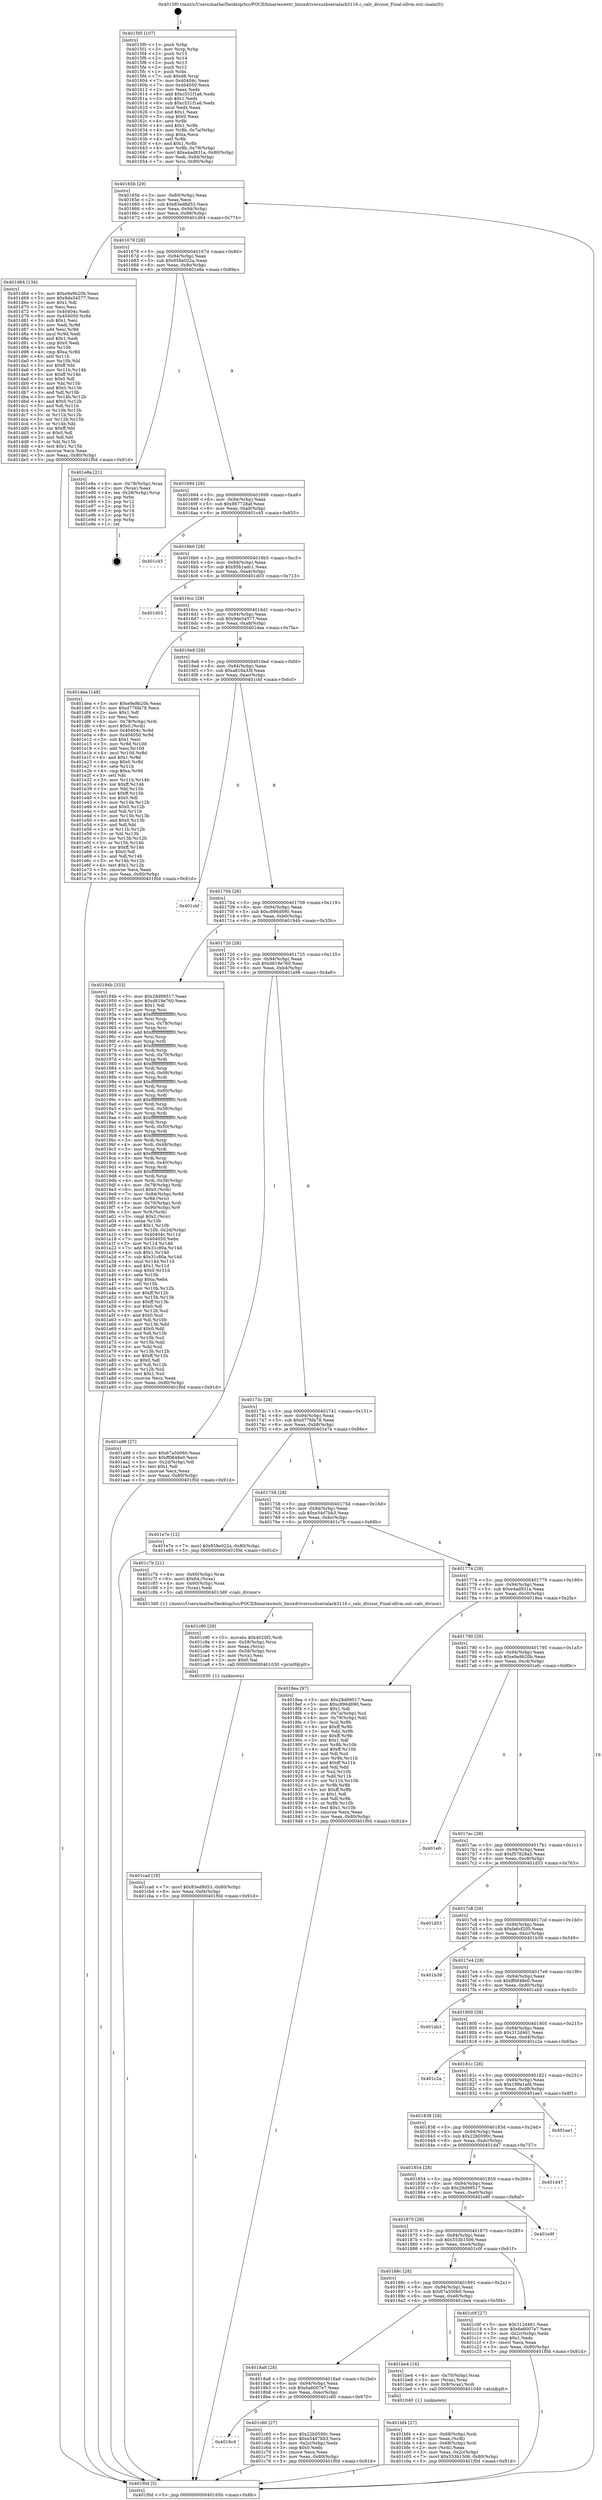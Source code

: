 digraph "0x4015f0" {
  label = "0x4015f0 (/mnt/c/Users/mathe/Desktop/tcc/POCII/binaries/extr_linuxdriversusbserialark3116.c_calc_divisor_Final-ollvm.out::main(0))"
  labelloc = "t"
  node[shape=record]

  Entry [label="",width=0.3,height=0.3,shape=circle,fillcolor=black,style=filled]
  "0x40165b" [label="{
     0x40165b [29]\l
     | [instrs]\l
     &nbsp;&nbsp;0x40165b \<+3\>: mov -0x80(%rbp),%eax\l
     &nbsp;&nbsp;0x40165e \<+2\>: mov %eax,%ecx\l
     &nbsp;&nbsp;0x401660 \<+6\>: sub $0x83ed8d53,%ecx\l
     &nbsp;&nbsp;0x401666 \<+6\>: mov %eax,-0x94(%rbp)\l
     &nbsp;&nbsp;0x40166c \<+6\>: mov %ecx,-0x98(%rbp)\l
     &nbsp;&nbsp;0x401672 \<+6\>: je 0000000000401d64 \<main+0x774\>\l
  }"]
  "0x401d64" [label="{
     0x401d64 [134]\l
     | [instrs]\l
     &nbsp;&nbsp;0x401d64 \<+5\>: mov $0xe9a9b20b,%eax\l
     &nbsp;&nbsp;0x401d69 \<+5\>: mov $0x9de54577,%ecx\l
     &nbsp;&nbsp;0x401d6e \<+2\>: mov $0x1,%dl\l
     &nbsp;&nbsp;0x401d70 \<+2\>: xor %esi,%esi\l
     &nbsp;&nbsp;0x401d72 \<+7\>: mov 0x40404c,%edi\l
     &nbsp;&nbsp;0x401d79 \<+8\>: mov 0x404050,%r8d\l
     &nbsp;&nbsp;0x401d81 \<+3\>: sub $0x1,%esi\l
     &nbsp;&nbsp;0x401d84 \<+3\>: mov %edi,%r9d\l
     &nbsp;&nbsp;0x401d87 \<+3\>: add %esi,%r9d\l
     &nbsp;&nbsp;0x401d8a \<+4\>: imul %r9d,%edi\l
     &nbsp;&nbsp;0x401d8e \<+3\>: and $0x1,%edi\l
     &nbsp;&nbsp;0x401d91 \<+3\>: cmp $0x0,%edi\l
     &nbsp;&nbsp;0x401d94 \<+4\>: sete %r10b\l
     &nbsp;&nbsp;0x401d98 \<+4\>: cmp $0xa,%r8d\l
     &nbsp;&nbsp;0x401d9c \<+4\>: setl %r11b\l
     &nbsp;&nbsp;0x401da0 \<+3\>: mov %r10b,%bl\l
     &nbsp;&nbsp;0x401da3 \<+3\>: xor $0xff,%bl\l
     &nbsp;&nbsp;0x401da6 \<+3\>: mov %r11b,%r14b\l
     &nbsp;&nbsp;0x401da9 \<+4\>: xor $0xff,%r14b\l
     &nbsp;&nbsp;0x401dad \<+3\>: xor $0x0,%dl\l
     &nbsp;&nbsp;0x401db0 \<+3\>: mov %bl,%r15b\l
     &nbsp;&nbsp;0x401db3 \<+4\>: and $0x0,%r15b\l
     &nbsp;&nbsp;0x401db7 \<+3\>: and %dl,%r10b\l
     &nbsp;&nbsp;0x401dba \<+3\>: mov %r14b,%r12b\l
     &nbsp;&nbsp;0x401dbd \<+4\>: and $0x0,%r12b\l
     &nbsp;&nbsp;0x401dc1 \<+3\>: and %dl,%r11b\l
     &nbsp;&nbsp;0x401dc4 \<+3\>: or %r10b,%r15b\l
     &nbsp;&nbsp;0x401dc7 \<+3\>: or %r11b,%r12b\l
     &nbsp;&nbsp;0x401dca \<+3\>: xor %r12b,%r15b\l
     &nbsp;&nbsp;0x401dcd \<+3\>: or %r14b,%bl\l
     &nbsp;&nbsp;0x401dd0 \<+3\>: xor $0xff,%bl\l
     &nbsp;&nbsp;0x401dd3 \<+3\>: or $0x0,%dl\l
     &nbsp;&nbsp;0x401dd6 \<+2\>: and %dl,%bl\l
     &nbsp;&nbsp;0x401dd8 \<+3\>: or %bl,%r15b\l
     &nbsp;&nbsp;0x401ddb \<+4\>: test $0x1,%r15b\l
     &nbsp;&nbsp;0x401ddf \<+3\>: cmovne %ecx,%eax\l
     &nbsp;&nbsp;0x401de2 \<+3\>: mov %eax,-0x80(%rbp)\l
     &nbsp;&nbsp;0x401de5 \<+5\>: jmp 0000000000401f0d \<main+0x91d\>\l
  }"]
  "0x401678" [label="{
     0x401678 [28]\l
     | [instrs]\l
     &nbsp;&nbsp;0x401678 \<+5\>: jmp 000000000040167d \<main+0x8d\>\l
     &nbsp;&nbsp;0x40167d \<+6\>: mov -0x94(%rbp),%eax\l
     &nbsp;&nbsp;0x401683 \<+5\>: sub $0x858e022a,%eax\l
     &nbsp;&nbsp;0x401688 \<+6\>: mov %eax,-0x9c(%rbp)\l
     &nbsp;&nbsp;0x40168e \<+6\>: je 0000000000401e8a \<main+0x89a\>\l
  }"]
  Exit [label="",width=0.3,height=0.3,shape=circle,fillcolor=black,style=filled,peripheries=2]
  "0x401e8a" [label="{
     0x401e8a [21]\l
     | [instrs]\l
     &nbsp;&nbsp;0x401e8a \<+4\>: mov -0x78(%rbp),%rax\l
     &nbsp;&nbsp;0x401e8e \<+2\>: mov (%rax),%eax\l
     &nbsp;&nbsp;0x401e90 \<+4\>: lea -0x28(%rbp),%rsp\l
     &nbsp;&nbsp;0x401e94 \<+1\>: pop %rbx\l
     &nbsp;&nbsp;0x401e95 \<+2\>: pop %r12\l
     &nbsp;&nbsp;0x401e97 \<+2\>: pop %r13\l
     &nbsp;&nbsp;0x401e99 \<+2\>: pop %r14\l
     &nbsp;&nbsp;0x401e9b \<+2\>: pop %r15\l
     &nbsp;&nbsp;0x401e9d \<+1\>: pop %rbp\l
     &nbsp;&nbsp;0x401e9e \<+1\>: ret\l
  }"]
  "0x401694" [label="{
     0x401694 [28]\l
     | [instrs]\l
     &nbsp;&nbsp;0x401694 \<+5\>: jmp 0000000000401699 \<main+0xa9\>\l
     &nbsp;&nbsp;0x401699 \<+6\>: mov -0x94(%rbp),%eax\l
     &nbsp;&nbsp;0x40169f \<+5\>: sub $0x867728af,%eax\l
     &nbsp;&nbsp;0x4016a4 \<+6\>: mov %eax,-0xa0(%rbp)\l
     &nbsp;&nbsp;0x4016aa \<+6\>: je 0000000000401c45 \<main+0x655\>\l
  }"]
  "0x401cad" [label="{
     0x401cad [18]\l
     | [instrs]\l
     &nbsp;&nbsp;0x401cad \<+7\>: movl $0x83ed8d53,-0x80(%rbp)\l
     &nbsp;&nbsp;0x401cb4 \<+6\>: mov %eax,-0xf4(%rbp)\l
     &nbsp;&nbsp;0x401cba \<+5\>: jmp 0000000000401f0d \<main+0x91d\>\l
  }"]
  "0x401c45" [label="{
     0x401c45\l
  }", style=dashed]
  "0x4016b0" [label="{
     0x4016b0 [28]\l
     | [instrs]\l
     &nbsp;&nbsp;0x4016b0 \<+5\>: jmp 00000000004016b5 \<main+0xc5\>\l
     &nbsp;&nbsp;0x4016b5 \<+6\>: mov -0x94(%rbp),%eax\l
     &nbsp;&nbsp;0x4016bb \<+5\>: sub $0x95b1adc1,%eax\l
     &nbsp;&nbsp;0x4016c0 \<+6\>: mov %eax,-0xa4(%rbp)\l
     &nbsp;&nbsp;0x4016c6 \<+6\>: je 0000000000401d03 \<main+0x713\>\l
  }"]
  "0x401c90" [label="{
     0x401c90 [29]\l
     | [instrs]\l
     &nbsp;&nbsp;0x401c90 \<+10\>: movabs $0x4020f2,%rdi\l
     &nbsp;&nbsp;0x401c9a \<+4\>: mov -0x58(%rbp),%rcx\l
     &nbsp;&nbsp;0x401c9e \<+2\>: mov %eax,(%rcx)\l
     &nbsp;&nbsp;0x401ca0 \<+4\>: mov -0x58(%rbp),%rcx\l
     &nbsp;&nbsp;0x401ca4 \<+2\>: mov (%rcx),%esi\l
     &nbsp;&nbsp;0x401ca6 \<+2\>: mov $0x0,%al\l
     &nbsp;&nbsp;0x401ca8 \<+5\>: call 0000000000401030 \<printf@plt\>\l
     | [calls]\l
     &nbsp;&nbsp;0x401030 \{1\} (unknown)\l
  }"]
  "0x401d03" [label="{
     0x401d03\l
  }", style=dashed]
  "0x4016cc" [label="{
     0x4016cc [28]\l
     | [instrs]\l
     &nbsp;&nbsp;0x4016cc \<+5\>: jmp 00000000004016d1 \<main+0xe1\>\l
     &nbsp;&nbsp;0x4016d1 \<+6\>: mov -0x94(%rbp),%eax\l
     &nbsp;&nbsp;0x4016d7 \<+5\>: sub $0x9de54577,%eax\l
     &nbsp;&nbsp;0x4016dc \<+6\>: mov %eax,-0xa8(%rbp)\l
     &nbsp;&nbsp;0x4016e2 \<+6\>: je 0000000000401dea \<main+0x7fa\>\l
  }"]
  "0x4018c4" [label="{
     0x4018c4\l
  }", style=dashed]
  "0x401dea" [label="{
     0x401dea [148]\l
     | [instrs]\l
     &nbsp;&nbsp;0x401dea \<+5\>: mov $0xe9a9b20b,%eax\l
     &nbsp;&nbsp;0x401def \<+5\>: mov $0xd776fa78,%ecx\l
     &nbsp;&nbsp;0x401df4 \<+2\>: mov $0x1,%dl\l
     &nbsp;&nbsp;0x401df6 \<+2\>: xor %esi,%esi\l
     &nbsp;&nbsp;0x401df8 \<+4\>: mov -0x78(%rbp),%rdi\l
     &nbsp;&nbsp;0x401dfc \<+6\>: movl $0x0,(%rdi)\l
     &nbsp;&nbsp;0x401e02 \<+8\>: mov 0x40404c,%r8d\l
     &nbsp;&nbsp;0x401e0a \<+8\>: mov 0x404050,%r9d\l
     &nbsp;&nbsp;0x401e12 \<+3\>: sub $0x1,%esi\l
     &nbsp;&nbsp;0x401e15 \<+3\>: mov %r8d,%r10d\l
     &nbsp;&nbsp;0x401e18 \<+3\>: add %esi,%r10d\l
     &nbsp;&nbsp;0x401e1b \<+4\>: imul %r10d,%r8d\l
     &nbsp;&nbsp;0x401e1f \<+4\>: and $0x1,%r8d\l
     &nbsp;&nbsp;0x401e23 \<+4\>: cmp $0x0,%r8d\l
     &nbsp;&nbsp;0x401e27 \<+4\>: sete %r11b\l
     &nbsp;&nbsp;0x401e2b \<+4\>: cmp $0xa,%r9d\l
     &nbsp;&nbsp;0x401e2f \<+3\>: setl %bl\l
     &nbsp;&nbsp;0x401e32 \<+3\>: mov %r11b,%r14b\l
     &nbsp;&nbsp;0x401e35 \<+4\>: xor $0xff,%r14b\l
     &nbsp;&nbsp;0x401e39 \<+3\>: mov %bl,%r15b\l
     &nbsp;&nbsp;0x401e3c \<+4\>: xor $0xff,%r15b\l
     &nbsp;&nbsp;0x401e40 \<+3\>: xor $0x0,%dl\l
     &nbsp;&nbsp;0x401e43 \<+3\>: mov %r14b,%r12b\l
     &nbsp;&nbsp;0x401e46 \<+4\>: and $0x0,%r12b\l
     &nbsp;&nbsp;0x401e4a \<+3\>: and %dl,%r11b\l
     &nbsp;&nbsp;0x401e4d \<+3\>: mov %r15b,%r13b\l
     &nbsp;&nbsp;0x401e50 \<+4\>: and $0x0,%r13b\l
     &nbsp;&nbsp;0x401e54 \<+2\>: and %dl,%bl\l
     &nbsp;&nbsp;0x401e56 \<+3\>: or %r11b,%r12b\l
     &nbsp;&nbsp;0x401e59 \<+3\>: or %bl,%r13b\l
     &nbsp;&nbsp;0x401e5c \<+3\>: xor %r13b,%r12b\l
     &nbsp;&nbsp;0x401e5f \<+3\>: or %r15b,%r14b\l
     &nbsp;&nbsp;0x401e62 \<+4\>: xor $0xff,%r14b\l
     &nbsp;&nbsp;0x401e66 \<+3\>: or $0x0,%dl\l
     &nbsp;&nbsp;0x401e69 \<+3\>: and %dl,%r14b\l
     &nbsp;&nbsp;0x401e6c \<+3\>: or %r14b,%r12b\l
     &nbsp;&nbsp;0x401e6f \<+4\>: test $0x1,%r12b\l
     &nbsp;&nbsp;0x401e73 \<+3\>: cmovne %ecx,%eax\l
     &nbsp;&nbsp;0x401e76 \<+3\>: mov %eax,-0x80(%rbp)\l
     &nbsp;&nbsp;0x401e79 \<+5\>: jmp 0000000000401f0d \<main+0x91d\>\l
  }"]
  "0x4016e8" [label="{
     0x4016e8 [28]\l
     | [instrs]\l
     &nbsp;&nbsp;0x4016e8 \<+5\>: jmp 00000000004016ed \<main+0xfd\>\l
     &nbsp;&nbsp;0x4016ed \<+6\>: mov -0x94(%rbp),%eax\l
     &nbsp;&nbsp;0x4016f3 \<+5\>: sub $0xa816a33f,%eax\l
     &nbsp;&nbsp;0x4016f8 \<+6\>: mov %eax,-0xac(%rbp)\l
     &nbsp;&nbsp;0x4016fe \<+6\>: je 0000000000401cbf \<main+0x6cf\>\l
  }"]
  "0x401c60" [label="{
     0x401c60 [27]\l
     | [instrs]\l
     &nbsp;&nbsp;0x401c60 \<+5\>: mov $0x22b0590c,%eax\l
     &nbsp;&nbsp;0x401c65 \<+5\>: mov $0xe34d7bb3,%ecx\l
     &nbsp;&nbsp;0x401c6a \<+3\>: mov -0x2c(%rbp),%edx\l
     &nbsp;&nbsp;0x401c6d \<+3\>: cmp $0x0,%edx\l
     &nbsp;&nbsp;0x401c70 \<+3\>: cmove %ecx,%eax\l
     &nbsp;&nbsp;0x401c73 \<+3\>: mov %eax,-0x80(%rbp)\l
     &nbsp;&nbsp;0x401c76 \<+5\>: jmp 0000000000401f0d \<main+0x91d\>\l
  }"]
  "0x401cbf" [label="{
     0x401cbf\l
  }", style=dashed]
  "0x401704" [label="{
     0x401704 [28]\l
     | [instrs]\l
     &nbsp;&nbsp;0x401704 \<+5\>: jmp 0000000000401709 \<main+0x119\>\l
     &nbsp;&nbsp;0x401709 \<+6\>: mov -0x94(%rbp),%eax\l
     &nbsp;&nbsp;0x40170f \<+5\>: sub $0xc896d890,%eax\l
     &nbsp;&nbsp;0x401714 \<+6\>: mov %eax,-0xb0(%rbp)\l
     &nbsp;&nbsp;0x40171a \<+6\>: je 000000000040194b \<main+0x35b\>\l
  }"]
  "0x401bf4" [label="{
     0x401bf4 [27]\l
     | [instrs]\l
     &nbsp;&nbsp;0x401bf4 \<+4\>: mov -0x68(%rbp),%rdi\l
     &nbsp;&nbsp;0x401bf8 \<+2\>: mov %eax,(%rdi)\l
     &nbsp;&nbsp;0x401bfa \<+4\>: mov -0x68(%rbp),%rdi\l
     &nbsp;&nbsp;0x401bfe \<+2\>: mov (%rdi),%eax\l
     &nbsp;&nbsp;0x401c00 \<+3\>: mov %eax,-0x2c(%rbp)\l
     &nbsp;&nbsp;0x401c03 \<+7\>: movl $0x553b1506,-0x80(%rbp)\l
     &nbsp;&nbsp;0x401c0a \<+5\>: jmp 0000000000401f0d \<main+0x91d\>\l
  }"]
  "0x40194b" [label="{
     0x40194b [333]\l
     | [instrs]\l
     &nbsp;&nbsp;0x40194b \<+5\>: mov $0x28d99517,%eax\l
     &nbsp;&nbsp;0x401950 \<+5\>: mov $0xd619e760,%ecx\l
     &nbsp;&nbsp;0x401955 \<+2\>: mov $0x1,%dl\l
     &nbsp;&nbsp;0x401957 \<+3\>: mov %rsp,%rsi\l
     &nbsp;&nbsp;0x40195a \<+4\>: add $0xfffffffffffffff0,%rsi\l
     &nbsp;&nbsp;0x40195e \<+3\>: mov %rsi,%rsp\l
     &nbsp;&nbsp;0x401961 \<+4\>: mov %rsi,-0x78(%rbp)\l
     &nbsp;&nbsp;0x401965 \<+3\>: mov %rsp,%rsi\l
     &nbsp;&nbsp;0x401968 \<+4\>: add $0xfffffffffffffff0,%rsi\l
     &nbsp;&nbsp;0x40196c \<+3\>: mov %rsi,%rsp\l
     &nbsp;&nbsp;0x40196f \<+3\>: mov %rsp,%rdi\l
     &nbsp;&nbsp;0x401972 \<+4\>: add $0xfffffffffffffff0,%rdi\l
     &nbsp;&nbsp;0x401976 \<+3\>: mov %rdi,%rsp\l
     &nbsp;&nbsp;0x401979 \<+4\>: mov %rdi,-0x70(%rbp)\l
     &nbsp;&nbsp;0x40197d \<+3\>: mov %rsp,%rdi\l
     &nbsp;&nbsp;0x401980 \<+4\>: add $0xfffffffffffffff0,%rdi\l
     &nbsp;&nbsp;0x401984 \<+3\>: mov %rdi,%rsp\l
     &nbsp;&nbsp;0x401987 \<+4\>: mov %rdi,-0x68(%rbp)\l
     &nbsp;&nbsp;0x40198b \<+3\>: mov %rsp,%rdi\l
     &nbsp;&nbsp;0x40198e \<+4\>: add $0xfffffffffffffff0,%rdi\l
     &nbsp;&nbsp;0x401992 \<+3\>: mov %rdi,%rsp\l
     &nbsp;&nbsp;0x401995 \<+4\>: mov %rdi,-0x60(%rbp)\l
     &nbsp;&nbsp;0x401999 \<+3\>: mov %rsp,%rdi\l
     &nbsp;&nbsp;0x40199c \<+4\>: add $0xfffffffffffffff0,%rdi\l
     &nbsp;&nbsp;0x4019a0 \<+3\>: mov %rdi,%rsp\l
     &nbsp;&nbsp;0x4019a3 \<+4\>: mov %rdi,-0x58(%rbp)\l
     &nbsp;&nbsp;0x4019a7 \<+3\>: mov %rsp,%rdi\l
     &nbsp;&nbsp;0x4019aa \<+4\>: add $0xfffffffffffffff0,%rdi\l
     &nbsp;&nbsp;0x4019ae \<+3\>: mov %rdi,%rsp\l
     &nbsp;&nbsp;0x4019b1 \<+4\>: mov %rdi,-0x50(%rbp)\l
     &nbsp;&nbsp;0x4019b5 \<+3\>: mov %rsp,%rdi\l
     &nbsp;&nbsp;0x4019b8 \<+4\>: add $0xfffffffffffffff0,%rdi\l
     &nbsp;&nbsp;0x4019bc \<+3\>: mov %rdi,%rsp\l
     &nbsp;&nbsp;0x4019bf \<+4\>: mov %rdi,-0x48(%rbp)\l
     &nbsp;&nbsp;0x4019c3 \<+3\>: mov %rsp,%rdi\l
     &nbsp;&nbsp;0x4019c6 \<+4\>: add $0xfffffffffffffff0,%rdi\l
     &nbsp;&nbsp;0x4019ca \<+3\>: mov %rdi,%rsp\l
     &nbsp;&nbsp;0x4019cd \<+4\>: mov %rdi,-0x40(%rbp)\l
     &nbsp;&nbsp;0x4019d1 \<+3\>: mov %rsp,%rdi\l
     &nbsp;&nbsp;0x4019d4 \<+4\>: add $0xfffffffffffffff0,%rdi\l
     &nbsp;&nbsp;0x4019d8 \<+3\>: mov %rdi,%rsp\l
     &nbsp;&nbsp;0x4019db \<+4\>: mov %rdi,-0x38(%rbp)\l
     &nbsp;&nbsp;0x4019df \<+4\>: mov -0x78(%rbp),%rdi\l
     &nbsp;&nbsp;0x4019e3 \<+6\>: movl $0x0,(%rdi)\l
     &nbsp;&nbsp;0x4019e9 \<+7\>: mov -0x84(%rbp),%r8d\l
     &nbsp;&nbsp;0x4019f0 \<+3\>: mov %r8d,(%rsi)\l
     &nbsp;&nbsp;0x4019f3 \<+4\>: mov -0x70(%rbp),%rdi\l
     &nbsp;&nbsp;0x4019f7 \<+7\>: mov -0x90(%rbp),%r9\l
     &nbsp;&nbsp;0x4019fe \<+3\>: mov %r9,(%rdi)\l
     &nbsp;&nbsp;0x401a01 \<+3\>: cmpl $0x2,(%rsi)\l
     &nbsp;&nbsp;0x401a04 \<+4\>: setne %r10b\l
     &nbsp;&nbsp;0x401a08 \<+4\>: and $0x1,%r10b\l
     &nbsp;&nbsp;0x401a0c \<+4\>: mov %r10b,-0x2d(%rbp)\l
     &nbsp;&nbsp;0x401a10 \<+8\>: mov 0x40404c,%r11d\l
     &nbsp;&nbsp;0x401a18 \<+7\>: mov 0x404050,%ebx\l
     &nbsp;&nbsp;0x401a1f \<+3\>: mov %r11d,%r14d\l
     &nbsp;&nbsp;0x401a22 \<+7\>: add $0x31c80a,%r14d\l
     &nbsp;&nbsp;0x401a29 \<+4\>: sub $0x1,%r14d\l
     &nbsp;&nbsp;0x401a2d \<+7\>: sub $0x31c80a,%r14d\l
     &nbsp;&nbsp;0x401a34 \<+4\>: imul %r14d,%r11d\l
     &nbsp;&nbsp;0x401a38 \<+4\>: and $0x1,%r11d\l
     &nbsp;&nbsp;0x401a3c \<+4\>: cmp $0x0,%r11d\l
     &nbsp;&nbsp;0x401a40 \<+4\>: sete %r10b\l
     &nbsp;&nbsp;0x401a44 \<+3\>: cmp $0xa,%ebx\l
     &nbsp;&nbsp;0x401a47 \<+4\>: setl %r15b\l
     &nbsp;&nbsp;0x401a4b \<+3\>: mov %r10b,%r12b\l
     &nbsp;&nbsp;0x401a4e \<+4\>: xor $0xff,%r12b\l
     &nbsp;&nbsp;0x401a52 \<+3\>: mov %r15b,%r13b\l
     &nbsp;&nbsp;0x401a55 \<+4\>: xor $0xff,%r13b\l
     &nbsp;&nbsp;0x401a59 \<+3\>: xor $0x0,%dl\l
     &nbsp;&nbsp;0x401a5c \<+3\>: mov %r12b,%sil\l
     &nbsp;&nbsp;0x401a5f \<+4\>: and $0x0,%sil\l
     &nbsp;&nbsp;0x401a63 \<+3\>: and %dl,%r10b\l
     &nbsp;&nbsp;0x401a66 \<+3\>: mov %r13b,%dil\l
     &nbsp;&nbsp;0x401a69 \<+4\>: and $0x0,%dil\l
     &nbsp;&nbsp;0x401a6d \<+3\>: and %dl,%r15b\l
     &nbsp;&nbsp;0x401a70 \<+3\>: or %r10b,%sil\l
     &nbsp;&nbsp;0x401a73 \<+3\>: or %r15b,%dil\l
     &nbsp;&nbsp;0x401a76 \<+3\>: xor %dil,%sil\l
     &nbsp;&nbsp;0x401a79 \<+3\>: or %r13b,%r12b\l
     &nbsp;&nbsp;0x401a7c \<+4\>: xor $0xff,%r12b\l
     &nbsp;&nbsp;0x401a80 \<+3\>: or $0x0,%dl\l
     &nbsp;&nbsp;0x401a83 \<+3\>: and %dl,%r12b\l
     &nbsp;&nbsp;0x401a86 \<+3\>: or %r12b,%sil\l
     &nbsp;&nbsp;0x401a89 \<+4\>: test $0x1,%sil\l
     &nbsp;&nbsp;0x401a8d \<+3\>: cmovne %ecx,%eax\l
     &nbsp;&nbsp;0x401a90 \<+3\>: mov %eax,-0x80(%rbp)\l
     &nbsp;&nbsp;0x401a93 \<+5\>: jmp 0000000000401f0d \<main+0x91d\>\l
  }"]
  "0x401720" [label="{
     0x401720 [28]\l
     | [instrs]\l
     &nbsp;&nbsp;0x401720 \<+5\>: jmp 0000000000401725 \<main+0x135\>\l
     &nbsp;&nbsp;0x401725 \<+6\>: mov -0x94(%rbp),%eax\l
     &nbsp;&nbsp;0x40172b \<+5\>: sub $0xd619e760,%eax\l
     &nbsp;&nbsp;0x401730 \<+6\>: mov %eax,-0xb4(%rbp)\l
     &nbsp;&nbsp;0x401736 \<+6\>: je 0000000000401a98 \<main+0x4a8\>\l
  }"]
  "0x4018a8" [label="{
     0x4018a8 [28]\l
     | [instrs]\l
     &nbsp;&nbsp;0x4018a8 \<+5\>: jmp 00000000004018ad \<main+0x2bd\>\l
     &nbsp;&nbsp;0x4018ad \<+6\>: mov -0x94(%rbp),%eax\l
     &nbsp;&nbsp;0x4018b3 \<+5\>: sub $0x6a6007e7,%eax\l
     &nbsp;&nbsp;0x4018b8 \<+6\>: mov %eax,-0xec(%rbp)\l
     &nbsp;&nbsp;0x4018be \<+6\>: je 0000000000401c60 \<main+0x670\>\l
  }"]
  "0x401a98" [label="{
     0x401a98 [27]\l
     | [instrs]\l
     &nbsp;&nbsp;0x401a98 \<+5\>: mov $0x67a50060,%eax\l
     &nbsp;&nbsp;0x401a9d \<+5\>: mov $0xff0648e0,%ecx\l
     &nbsp;&nbsp;0x401aa2 \<+3\>: mov -0x2d(%rbp),%dl\l
     &nbsp;&nbsp;0x401aa5 \<+3\>: test $0x1,%dl\l
     &nbsp;&nbsp;0x401aa8 \<+3\>: cmovne %ecx,%eax\l
     &nbsp;&nbsp;0x401aab \<+3\>: mov %eax,-0x80(%rbp)\l
     &nbsp;&nbsp;0x401aae \<+5\>: jmp 0000000000401f0d \<main+0x91d\>\l
  }"]
  "0x40173c" [label="{
     0x40173c [28]\l
     | [instrs]\l
     &nbsp;&nbsp;0x40173c \<+5\>: jmp 0000000000401741 \<main+0x151\>\l
     &nbsp;&nbsp;0x401741 \<+6\>: mov -0x94(%rbp),%eax\l
     &nbsp;&nbsp;0x401747 \<+5\>: sub $0xd776fa78,%eax\l
     &nbsp;&nbsp;0x40174c \<+6\>: mov %eax,-0xb8(%rbp)\l
     &nbsp;&nbsp;0x401752 \<+6\>: je 0000000000401e7e \<main+0x88e\>\l
  }"]
  "0x401be4" [label="{
     0x401be4 [16]\l
     | [instrs]\l
     &nbsp;&nbsp;0x401be4 \<+4\>: mov -0x70(%rbp),%rax\l
     &nbsp;&nbsp;0x401be8 \<+3\>: mov (%rax),%rax\l
     &nbsp;&nbsp;0x401beb \<+4\>: mov 0x8(%rax),%rdi\l
     &nbsp;&nbsp;0x401bef \<+5\>: call 0000000000401040 \<atoi@plt\>\l
     | [calls]\l
     &nbsp;&nbsp;0x401040 \{1\} (unknown)\l
  }"]
  "0x401e7e" [label="{
     0x401e7e [12]\l
     | [instrs]\l
     &nbsp;&nbsp;0x401e7e \<+7\>: movl $0x858e022a,-0x80(%rbp)\l
     &nbsp;&nbsp;0x401e85 \<+5\>: jmp 0000000000401f0d \<main+0x91d\>\l
  }"]
  "0x401758" [label="{
     0x401758 [28]\l
     | [instrs]\l
     &nbsp;&nbsp;0x401758 \<+5\>: jmp 000000000040175d \<main+0x16d\>\l
     &nbsp;&nbsp;0x40175d \<+6\>: mov -0x94(%rbp),%eax\l
     &nbsp;&nbsp;0x401763 \<+5\>: sub $0xe34d7bb3,%eax\l
     &nbsp;&nbsp;0x401768 \<+6\>: mov %eax,-0xbc(%rbp)\l
     &nbsp;&nbsp;0x40176e \<+6\>: je 0000000000401c7b \<main+0x68b\>\l
  }"]
  "0x40188c" [label="{
     0x40188c [28]\l
     | [instrs]\l
     &nbsp;&nbsp;0x40188c \<+5\>: jmp 0000000000401891 \<main+0x2a1\>\l
     &nbsp;&nbsp;0x401891 \<+6\>: mov -0x94(%rbp),%eax\l
     &nbsp;&nbsp;0x401897 \<+5\>: sub $0x67a50060,%eax\l
     &nbsp;&nbsp;0x40189c \<+6\>: mov %eax,-0xe8(%rbp)\l
     &nbsp;&nbsp;0x4018a2 \<+6\>: je 0000000000401be4 \<main+0x5f4\>\l
  }"]
  "0x401c7b" [label="{
     0x401c7b [21]\l
     | [instrs]\l
     &nbsp;&nbsp;0x401c7b \<+4\>: mov -0x60(%rbp),%rax\l
     &nbsp;&nbsp;0x401c7f \<+6\>: movl $0x64,(%rax)\l
     &nbsp;&nbsp;0x401c85 \<+4\>: mov -0x60(%rbp),%rax\l
     &nbsp;&nbsp;0x401c89 \<+2\>: mov (%rax),%edi\l
     &nbsp;&nbsp;0x401c8b \<+5\>: call 00000000004013d0 \<calc_divisor\>\l
     | [calls]\l
     &nbsp;&nbsp;0x4013d0 \{1\} (/mnt/c/Users/mathe/Desktop/tcc/POCII/binaries/extr_linuxdriversusbserialark3116.c_calc_divisor_Final-ollvm.out::calc_divisor)\l
  }"]
  "0x401774" [label="{
     0x401774 [28]\l
     | [instrs]\l
     &nbsp;&nbsp;0x401774 \<+5\>: jmp 0000000000401779 \<main+0x189\>\l
     &nbsp;&nbsp;0x401779 \<+6\>: mov -0x94(%rbp),%eax\l
     &nbsp;&nbsp;0x40177f \<+5\>: sub $0xe4ad931a,%eax\l
     &nbsp;&nbsp;0x401784 \<+6\>: mov %eax,-0xc0(%rbp)\l
     &nbsp;&nbsp;0x40178a \<+6\>: je 00000000004018ea \<main+0x2fa\>\l
  }"]
  "0x401c0f" [label="{
     0x401c0f [27]\l
     | [instrs]\l
     &nbsp;&nbsp;0x401c0f \<+5\>: mov $0x312d461,%eax\l
     &nbsp;&nbsp;0x401c14 \<+5\>: mov $0x6a6007e7,%ecx\l
     &nbsp;&nbsp;0x401c19 \<+3\>: mov -0x2c(%rbp),%edx\l
     &nbsp;&nbsp;0x401c1c \<+3\>: cmp $0x1,%edx\l
     &nbsp;&nbsp;0x401c1f \<+3\>: cmovl %ecx,%eax\l
     &nbsp;&nbsp;0x401c22 \<+3\>: mov %eax,-0x80(%rbp)\l
     &nbsp;&nbsp;0x401c25 \<+5\>: jmp 0000000000401f0d \<main+0x91d\>\l
  }"]
  "0x4018ea" [label="{
     0x4018ea [97]\l
     | [instrs]\l
     &nbsp;&nbsp;0x4018ea \<+5\>: mov $0x28d99517,%eax\l
     &nbsp;&nbsp;0x4018ef \<+5\>: mov $0xc896d890,%ecx\l
     &nbsp;&nbsp;0x4018f4 \<+2\>: mov $0x1,%dl\l
     &nbsp;&nbsp;0x4018f6 \<+4\>: mov -0x7a(%rbp),%sil\l
     &nbsp;&nbsp;0x4018fa \<+4\>: mov -0x79(%rbp),%dil\l
     &nbsp;&nbsp;0x4018fe \<+3\>: mov %sil,%r8b\l
     &nbsp;&nbsp;0x401901 \<+4\>: xor $0xff,%r8b\l
     &nbsp;&nbsp;0x401905 \<+3\>: mov %dil,%r9b\l
     &nbsp;&nbsp;0x401908 \<+4\>: xor $0xff,%r9b\l
     &nbsp;&nbsp;0x40190c \<+3\>: xor $0x1,%dl\l
     &nbsp;&nbsp;0x40190f \<+3\>: mov %r8b,%r10b\l
     &nbsp;&nbsp;0x401912 \<+4\>: and $0xff,%r10b\l
     &nbsp;&nbsp;0x401916 \<+3\>: and %dl,%sil\l
     &nbsp;&nbsp;0x401919 \<+3\>: mov %r9b,%r11b\l
     &nbsp;&nbsp;0x40191c \<+4\>: and $0xff,%r11b\l
     &nbsp;&nbsp;0x401920 \<+3\>: and %dl,%dil\l
     &nbsp;&nbsp;0x401923 \<+3\>: or %sil,%r10b\l
     &nbsp;&nbsp;0x401926 \<+3\>: or %dil,%r11b\l
     &nbsp;&nbsp;0x401929 \<+3\>: xor %r11b,%r10b\l
     &nbsp;&nbsp;0x40192c \<+3\>: or %r9b,%r8b\l
     &nbsp;&nbsp;0x40192f \<+4\>: xor $0xff,%r8b\l
     &nbsp;&nbsp;0x401933 \<+3\>: or $0x1,%dl\l
     &nbsp;&nbsp;0x401936 \<+3\>: and %dl,%r8b\l
     &nbsp;&nbsp;0x401939 \<+3\>: or %r8b,%r10b\l
     &nbsp;&nbsp;0x40193c \<+4\>: test $0x1,%r10b\l
     &nbsp;&nbsp;0x401940 \<+3\>: cmovne %ecx,%eax\l
     &nbsp;&nbsp;0x401943 \<+3\>: mov %eax,-0x80(%rbp)\l
     &nbsp;&nbsp;0x401946 \<+5\>: jmp 0000000000401f0d \<main+0x91d\>\l
  }"]
  "0x401790" [label="{
     0x401790 [28]\l
     | [instrs]\l
     &nbsp;&nbsp;0x401790 \<+5\>: jmp 0000000000401795 \<main+0x1a5\>\l
     &nbsp;&nbsp;0x401795 \<+6\>: mov -0x94(%rbp),%eax\l
     &nbsp;&nbsp;0x40179b \<+5\>: sub $0xe9a9b20b,%eax\l
     &nbsp;&nbsp;0x4017a0 \<+6\>: mov %eax,-0xc4(%rbp)\l
     &nbsp;&nbsp;0x4017a6 \<+6\>: je 0000000000401efc \<main+0x90c\>\l
  }"]
  "0x401f0d" [label="{
     0x401f0d [5]\l
     | [instrs]\l
     &nbsp;&nbsp;0x401f0d \<+5\>: jmp 000000000040165b \<main+0x6b\>\l
  }"]
  "0x4015f0" [label="{
     0x4015f0 [107]\l
     | [instrs]\l
     &nbsp;&nbsp;0x4015f0 \<+1\>: push %rbp\l
     &nbsp;&nbsp;0x4015f1 \<+3\>: mov %rsp,%rbp\l
     &nbsp;&nbsp;0x4015f4 \<+2\>: push %r15\l
     &nbsp;&nbsp;0x4015f6 \<+2\>: push %r14\l
     &nbsp;&nbsp;0x4015f8 \<+2\>: push %r13\l
     &nbsp;&nbsp;0x4015fa \<+2\>: push %r12\l
     &nbsp;&nbsp;0x4015fc \<+1\>: push %rbx\l
     &nbsp;&nbsp;0x4015fd \<+7\>: sub $0xd8,%rsp\l
     &nbsp;&nbsp;0x401604 \<+7\>: mov 0x40404c,%eax\l
     &nbsp;&nbsp;0x40160b \<+7\>: mov 0x404050,%ecx\l
     &nbsp;&nbsp;0x401612 \<+2\>: mov %eax,%edx\l
     &nbsp;&nbsp;0x401614 \<+6\>: add $0xc531f1a6,%edx\l
     &nbsp;&nbsp;0x40161a \<+3\>: sub $0x1,%edx\l
     &nbsp;&nbsp;0x40161d \<+6\>: sub $0xc531f1a6,%edx\l
     &nbsp;&nbsp;0x401623 \<+3\>: imul %edx,%eax\l
     &nbsp;&nbsp;0x401626 \<+3\>: and $0x1,%eax\l
     &nbsp;&nbsp;0x401629 \<+3\>: cmp $0x0,%eax\l
     &nbsp;&nbsp;0x40162c \<+4\>: sete %r8b\l
     &nbsp;&nbsp;0x401630 \<+4\>: and $0x1,%r8b\l
     &nbsp;&nbsp;0x401634 \<+4\>: mov %r8b,-0x7a(%rbp)\l
     &nbsp;&nbsp;0x401638 \<+3\>: cmp $0xa,%ecx\l
     &nbsp;&nbsp;0x40163b \<+4\>: setl %r8b\l
     &nbsp;&nbsp;0x40163f \<+4\>: and $0x1,%r8b\l
     &nbsp;&nbsp;0x401643 \<+4\>: mov %r8b,-0x79(%rbp)\l
     &nbsp;&nbsp;0x401647 \<+7\>: movl $0xe4ad931a,-0x80(%rbp)\l
     &nbsp;&nbsp;0x40164e \<+6\>: mov %edi,-0x84(%rbp)\l
     &nbsp;&nbsp;0x401654 \<+7\>: mov %rsi,-0x90(%rbp)\l
  }"]
  "0x401870" [label="{
     0x401870 [28]\l
     | [instrs]\l
     &nbsp;&nbsp;0x401870 \<+5\>: jmp 0000000000401875 \<main+0x285\>\l
     &nbsp;&nbsp;0x401875 \<+6\>: mov -0x94(%rbp),%eax\l
     &nbsp;&nbsp;0x40187b \<+5\>: sub $0x553b1506,%eax\l
     &nbsp;&nbsp;0x401880 \<+6\>: mov %eax,-0xe4(%rbp)\l
     &nbsp;&nbsp;0x401886 \<+6\>: je 0000000000401c0f \<main+0x61f\>\l
  }"]
  "0x401e9f" [label="{
     0x401e9f\l
  }", style=dashed]
  "0x401efc" [label="{
     0x401efc\l
  }", style=dashed]
  "0x4017ac" [label="{
     0x4017ac [28]\l
     | [instrs]\l
     &nbsp;&nbsp;0x4017ac \<+5\>: jmp 00000000004017b1 \<main+0x1c1\>\l
     &nbsp;&nbsp;0x4017b1 \<+6\>: mov -0x94(%rbp),%eax\l
     &nbsp;&nbsp;0x4017b7 \<+5\>: sub $0xf57828a5,%eax\l
     &nbsp;&nbsp;0x4017bc \<+6\>: mov %eax,-0xc8(%rbp)\l
     &nbsp;&nbsp;0x4017c2 \<+6\>: je 0000000000401d53 \<main+0x763\>\l
  }"]
  "0x401854" [label="{
     0x401854 [28]\l
     | [instrs]\l
     &nbsp;&nbsp;0x401854 \<+5\>: jmp 0000000000401859 \<main+0x269\>\l
     &nbsp;&nbsp;0x401859 \<+6\>: mov -0x94(%rbp),%eax\l
     &nbsp;&nbsp;0x40185f \<+5\>: sub $0x28d99517,%eax\l
     &nbsp;&nbsp;0x401864 \<+6\>: mov %eax,-0xe0(%rbp)\l
     &nbsp;&nbsp;0x40186a \<+6\>: je 0000000000401e9f \<main+0x8af\>\l
  }"]
  "0x401d53" [label="{
     0x401d53\l
  }", style=dashed]
  "0x4017c8" [label="{
     0x4017c8 [28]\l
     | [instrs]\l
     &nbsp;&nbsp;0x4017c8 \<+5\>: jmp 00000000004017cd \<main+0x1dd\>\l
     &nbsp;&nbsp;0x4017cd \<+6\>: mov -0x94(%rbp),%eax\l
     &nbsp;&nbsp;0x4017d3 \<+5\>: sub $0xfa6cf205,%eax\l
     &nbsp;&nbsp;0x4017d8 \<+6\>: mov %eax,-0xcc(%rbp)\l
     &nbsp;&nbsp;0x4017de \<+6\>: je 0000000000401b39 \<main+0x549\>\l
  }"]
  "0x401d47" [label="{
     0x401d47\l
  }", style=dashed]
  "0x401b39" [label="{
     0x401b39\l
  }", style=dashed]
  "0x4017e4" [label="{
     0x4017e4 [28]\l
     | [instrs]\l
     &nbsp;&nbsp;0x4017e4 \<+5\>: jmp 00000000004017e9 \<main+0x1f9\>\l
     &nbsp;&nbsp;0x4017e9 \<+6\>: mov -0x94(%rbp),%eax\l
     &nbsp;&nbsp;0x4017ef \<+5\>: sub $0xff0648e0,%eax\l
     &nbsp;&nbsp;0x4017f4 \<+6\>: mov %eax,-0xd0(%rbp)\l
     &nbsp;&nbsp;0x4017fa \<+6\>: je 0000000000401ab3 \<main+0x4c3\>\l
  }"]
  "0x401838" [label="{
     0x401838 [28]\l
     | [instrs]\l
     &nbsp;&nbsp;0x401838 \<+5\>: jmp 000000000040183d \<main+0x24d\>\l
     &nbsp;&nbsp;0x40183d \<+6\>: mov -0x94(%rbp),%eax\l
     &nbsp;&nbsp;0x401843 \<+5\>: sub $0x22b0590c,%eax\l
     &nbsp;&nbsp;0x401848 \<+6\>: mov %eax,-0xdc(%rbp)\l
     &nbsp;&nbsp;0x40184e \<+6\>: je 0000000000401d47 \<main+0x757\>\l
  }"]
  "0x401ab3" [label="{
     0x401ab3\l
  }", style=dashed]
  "0x401800" [label="{
     0x401800 [28]\l
     | [instrs]\l
     &nbsp;&nbsp;0x401800 \<+5\>: jmp 0000000000401805 \<main+0x215\>\l
     &nbsp;&nbsp;0x401805 \<+6\>: mov -0x94(%rbp),%eax\l
     &nbsp;&nbsp;0x40180b \<+5\>: sub $0x312d461,%eax\l
     &nbsp;&nbsp;0x401810 \<+6\>: mov %eax,-0xd4(%rbp)\l
     &nbsp;&nbsp;0x401816 \<+6\>: je 0000000000401c2a \<main+0x63a\>\l
  }"]
  "0x401ee1" [label="{
     0x401ee1\l
  }", style=dashed]
  "0x401c2a" [label="{
     0x401c2a\l
  }", style=dashed]
  "0x40181c" [label="{
     0x40181c [28]\l
     | [instrs]\l
     &nbsp;&nbsp;0x40181c \<+5\>: jmp 0000000000401821 \<main+0x231\>\l
     &nbsp;&nbsp;0x401821 \<+6\>: mov -0x94(%rbp),%eax\l
     &nbsp;&nbsp;0x401827 \<+5\>: sub $0x199a1afd,%eax\l
     &nbsp;&nbsp;0x40182c \<+6\>: mov %eax,-0xd8(%rbp)\l
     &nbsp;&nbsp;0x401832 \<+6\>: je 0000000000401ee1 \<main+0x8f1\>\l
  }"]
  Entry -> "0x4015f0" [label=" 1"]
  "0x40165b" -> "0x401d64" [label=" 1"]
  "0x40165b" -> "0x401678" [label=" 10"]
  "0x401e8a" -> Exit [label=" 1"]
  "0x401678" -> "0x401e8a" [label=" 1"]
  "0x401678" -> "0x401694" [label=" 9"]
  "0x401e7e" -> "0x401f0d" [label=" 1"]
  "0x401694" -> "0x401c45" [label=" 0"]
  "0x401694" -> "0x4016b0" [label=" 9"]
  "0x401dea" -> "0x401f0d" [label=" 1"]
  "0x4016b0" -> "0x401d03" [label=" 0"]
  "0x4016b0" -> "0x4016cc" [label=" 9"]
  "0x401d64" -> "0x401f0d" [label=" 1"]
  "0x4016cc" -> "0x401dea" [label=" 1"]
  "0x4016cc" -> "0x4016e8" [label=" 8"]
  "0x401cad" -> "0x401f0d" [label=" 1"]
  "0x4016e8" -> "0x401cbf" [label=" 0"]
  "0x4016e8" -> "0x401704" [label=" 8"]
  "0x401c90" -> "0x401cad" [label=" 1"]
  "0x401704" -> "0x40194b" [label=" 1"]
  "0x401704" -> "0x401720" [label=" 7"]
  "0x401c60" -> "0x401f0d" [label=" 1"]
  "0x401720" -> "0x401a98" [label=" 1"]
  "0x401720" -> "0x40173c" [label=" 6"]
  "0x4018a8" -> "0x4018c4" [label=" 0"]
  "0x40173c" -> "0x401e7e" [label=" 1"]
  "0x40173c" -> "0x401758" [label=" 5"]
  "0x4018a8" -> "0x401c60" [label=" 1"]
  "0x401758" -> "0x401c7b" [label=" 1"]
  "0x401758" -> "0x401774" [label=" 4"]
  "0x401c0f" -> "0x401f0d" [label=" 1"]
  "0x401774" -> "0x4018ea" [label=" 1"]
  "0x401774" -> "0x401790" [label=" 3"]
  "0x4018ea" -> "0x401f0d" [label=" 1"]
  "0x4015f0" -> "0x40165b" [label=" 1"]
  "0x401f0d" -> "0x40165b" [label=" 10"]
  "0x401bf4" -> "0x401f0d" [label=" 1"]
  "0x40194b" -> "0x401f0d" [label=" 1"]
  "0x401a98" -> "0x401f0d" [label=" 1"]
  "0x40188c" -> "0x4018a8" [label=" 1"]
  "0x401790" -> "0x401efc" [label=" 0"]
  "0x401790" -> "0x4017ac" [label=" 3"]
  "0x40188c" -> "0x401be4" [label=" 1"]
  "0x4017ac" -> "0x401d53" [label=" 0"]
  "0x4017ac" -> "0x4017c8" [label=" 3"]
  "0x401870" -> "0x40188c" [label=" 2"]
  "0x4017c8" -> "0x401b39" [label=" 0"]
  "0x4017c8" -> "0x4017e4" [label=" 3"]
  "0x401870" -> "0x401c0f" [label=" 1"]
  "0x4017e4" -> "0x401ab3" [label=" 0"]
  "0x4017e4" -> "0x401800" [label=" 3"]
  "0x401854" -> "0x401870" [label=" 3"]
  "0x401800" -> "0x401c2a" [label=" 0"]
  "0x401800" -> "0x40181c" [label=" 3"]
  "0x401854" -> "0x401e9f" [label=" 0"]
  "0x40181c" -> "0x401ee1" [label=" 0"]
  "0x40181c" -> "0x401838" [label=" 3"]
  "0x401be4" -> "0x401bf4" [label=" 1"]
  "0x401838" -> "0x401d47" [label=" 0"]
  "0x401838" -> "0x401854" [label=" 3"]
  "0x401c7b" -> "0x401c90" [label=" 1"]
}
